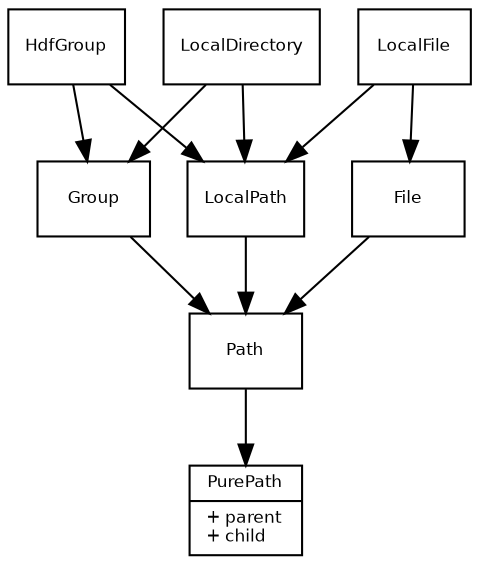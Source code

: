 digraph FileAccess{

fontname = "Bitstream Vera Sans"
fontsize = 8

node [
    fontname = "Bitstream Vera Sans"
    fontsize = 8
    shape = "record"
]

PurePath [label="{PurePath|+ parent\l+ child\l}"]

Path -> PurePath 
Group -> Path
File -> Path
LocalPath -> Path

LocalFile -> LocalPath
LocalFile -> File

LocalDirectory -> LocalPath
LocalDirectory -> Group

HdfGroup -> LocalPath
HdfGroup -> Group

}
